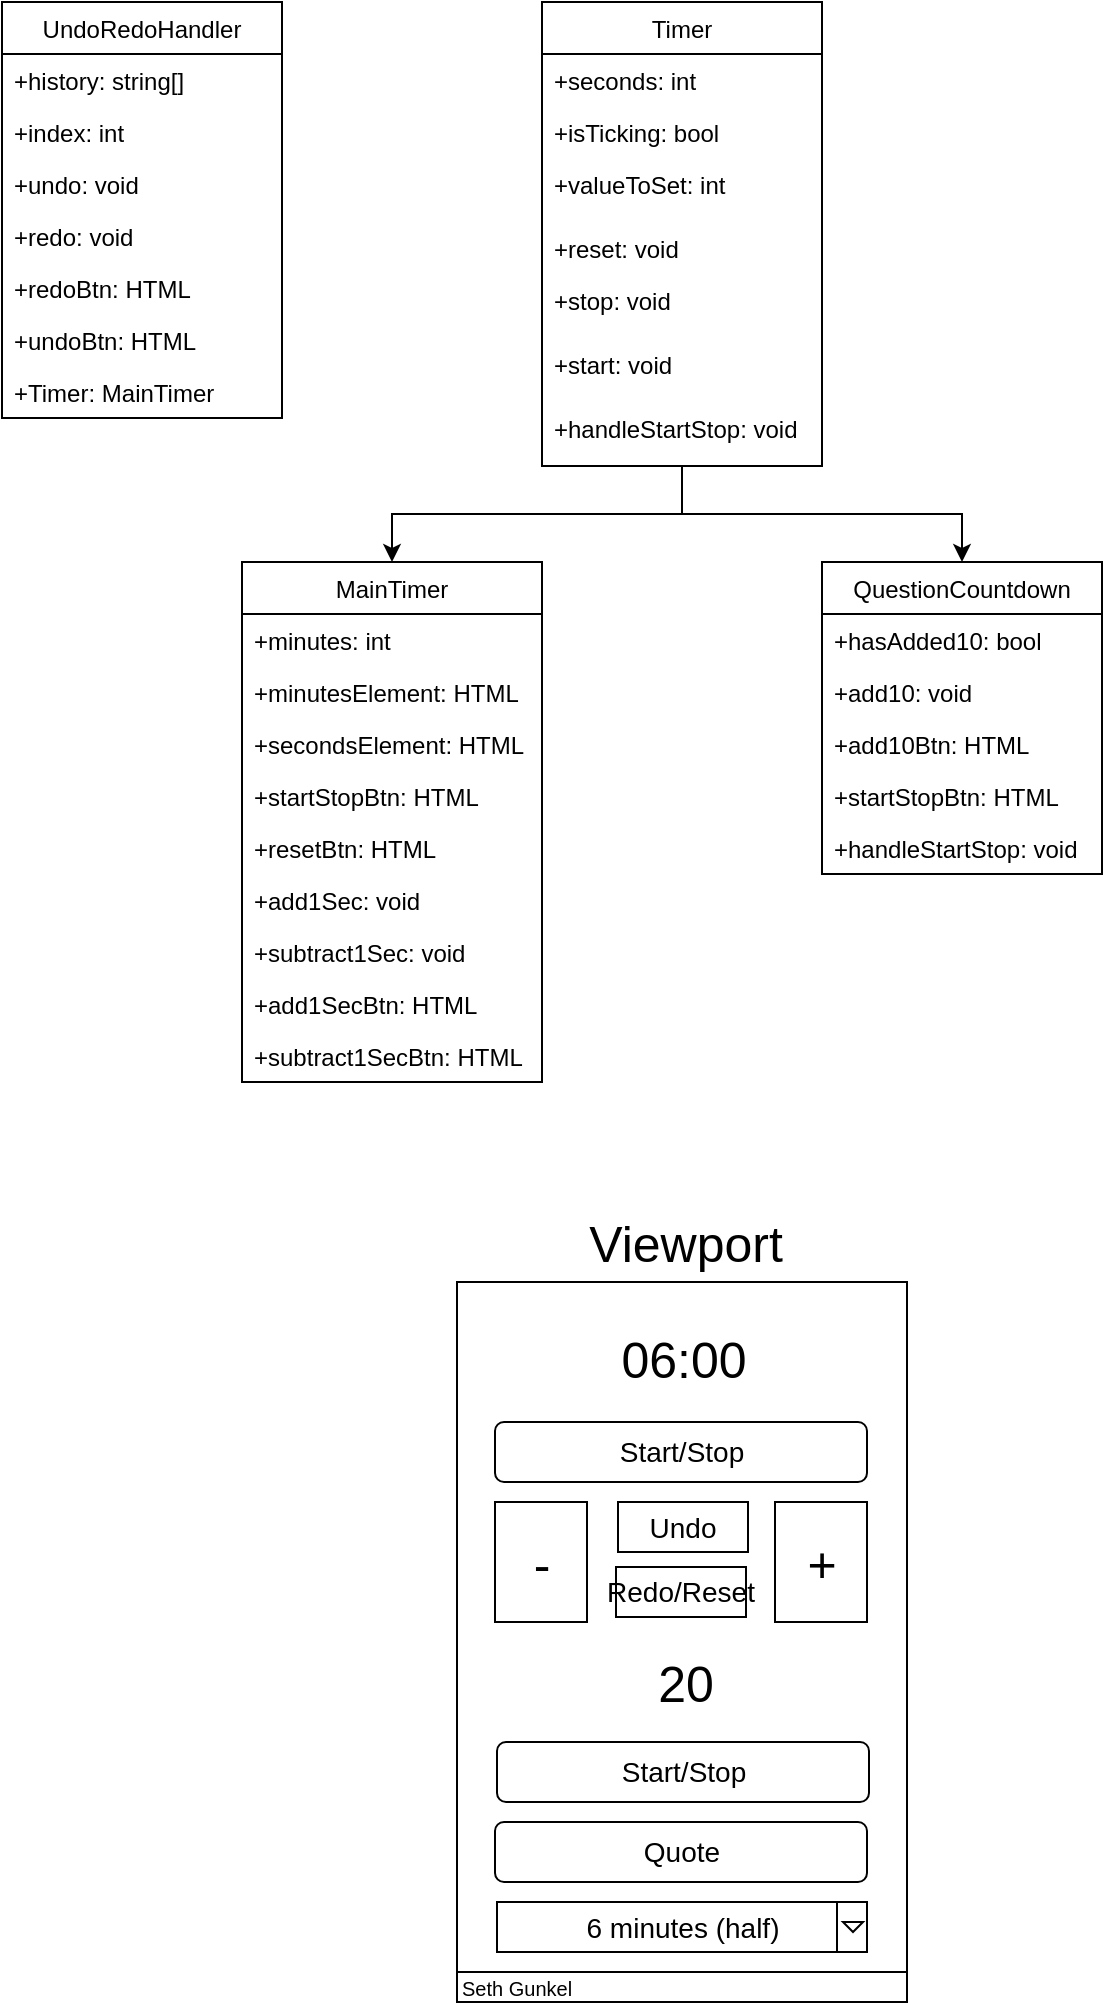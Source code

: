 <mxfile version="13.7.5" type="device"><diagram id="oTHltJJkB_O7iCqhvCki" name="Page-1"><mxGraphModel dx="1102" dy="611" grid="1" gridSize="10" guides="1" tooltips="1" connect="1" arrows="1" fold="1" page="1" pageScale="1" pageWidth="850" pageHeight="1100" math="0" shadow="0"><root><mxCell id="0"/><mxCell id="1" parent="0"/><mxCell id="oW36YgH0ndqAG0R1mQeT-12" style="edgeStyle=orthogonalEdgeStyle;rounded=0;orthogonalLoop=1;jettySize=auto;html=1;entryX=0.5;entryY=0;entryDx=0;entryDy=0;fontColor=#000000;" edge="1" parent="1" source="oW36YgH0ndqAG0R1mQeT-1" target="oW36YgH0ndqAG0R1mQeT-7"><mxGeometry relative="1" as="geometry"/></mxCell><mxCell id="oW36YgH0ndqAG0R1mQeT-26" style="edgeStyle=orthogonalEdgeStyle;rounded=0;orthogonalLoop=1;jettySize=auto;html=1;fontColor=#000000;" edge="1" parent="1" source="oW36YgH0ndqAG0R1mQeT-1" target="oW36YgH0ndqAG0R1mQeT-22"><mxGeometry relative="1" as="geometry"/></mxCell><mxCell id="oW36YgH0ndqAG0R1mQeT-1" value="Timer" style="swimlane;fontStyle=0;childLayout=stackLayout;horizontal=1;startSize=26;fillColor=none;horizontalStack=0;resizeParent=1;resizeParentMax=0;resizeLast=0;collapsible=1;marginBottom=0;" vertex="1" parent="1"><mxGeometry x="390" y="50" width="140" height="232" as="geometry"/></mxCell><mxCell id="oW36YgH0ndqAG0R1mQeT-2" value="+seconds: int" style="text;strokeColor=none;fillColor=none;align=left;verticalAlign=top;spacingLeft=4;spacingRight=4;overflow=hidden;rotatable=0;points=[[0,0.5],[1,0.5]];portConstraint=eastwest;" vertex="1" parent="oW36YgH0ndqAG0R1mQeT-1"><mxGeometry y="26" width="140" height="26" as="geometry"/></mxCell><mxCell id="oW36YgH0ndqAG0R1mQeT-6" value="+isTicking: bool" style="text;strokeColor=none;fillColor=none;align=left;verticalAlign=top;spacingLeft=4;spacingRight=4;overflow=hidden;rotatable=0;points=[[0,0.5],[1,0.5]];portConstraint=eastwest;" vertex="1" parent="oW36YgH0ndqAG0R1mQeT-1"><mxGeometry y="52" width="140" height="26" as="geometry"/></mxCell><mxCell id="oW36YgH0ndqAG0R1mQeT-14" value="+valueToSet: int" style="text;strokeColor=none;fillColor=none;align=left;verticalAlign=top;spacingLeft=4;spacingRight=4;overflow=hidden;rotatable=0;points=[[0,0.5],[1,0.5]];portConstraint=eastwest;" vertex="1" parent="oW36YgH0ndqAG0R1mQeT-1"><mxGeometry y="78" width="140" height="32" as="geometry"/></mxCell><mxCell id="oW36YgH0ndqAG0R1mQeT-3" value="+reset: void" style="text;strokeColor=none;fillColor=none;align=left;verticalAlign=top;spacingLeft=4;spacingRight=4;overflow=hidden;rotatable=0;points=[[0,0.5],[1,0.5]];portConstraint=eastwest;" vertex="1" parent="oW36YgH0ndqAG0R1mQeT-1"><mxGeometry y="110" width="140" height="26" as="geometry"/></mxCell><mxCell id="oW36YgH0ndqAG0R1mQeT-5" value="+stop: void" style="text;strokeColor=none;fillColor=none;align=left;verticalAlign=top;spacingLeft=4;spacingRight=4;overflow=hidden;rotatable=0;points=[[0,0.5],[1,0.5]];portConstraint=eastwest;" vertex="1" parent="oW36YgH0ndqAG0R1mQeT-1"><mxGeometry y="136" width="140" height="32" as="geometry"/></mxCell><mxCell id="oW36YgH0ndqAG0R1mQeT-4" value="+start: void" style="text;strokeColor=none;fillColor=none;align=left;verticalAlign=top;spacingLeft=4;spacingRight=4;overflow=hidden;rotatable=0;points=[[0,0.5],[1,0.5]];portConstraint=eastwest;" vertex="1" parent="oW36YgH0ndqAG0R1mQeT-1"><mxGeometry y="168" width="140" height="32" as="geometry"/></mxCell><mxCell id="oW36YgH0ndqAG0R1mQeT-13" value="+handleStartStop: void" style="text;strokeColor=none;fillColor=none;align=left;verticalAlign=top;spacingLeft=4;spacingRight=4;overflow=hidden;rotatable=0;points=[[0,0.5],[1,0.5]];portConstraint=eastwest;" vertex="1" parent="oW36YgH0ndqAG0R1mQeT-1"><mxGeometry y="200" width="140" height="32" as="geometry"/></mxCell><mxCell id="oW36YgH0ndqAG0R1mQeT-7" value="MainTimer" style="swimlane;fontStyle=0;childLayout=stackLayout;horizontal=1;startSize=26;fillColor=none;horizontalStack=0;resizeParent=1;resizeParentMax=0;resizeLast=0;collapsible=1;marginBottom=0;fontColor=#000000;" vertex="1" parent="1"><mxGeometry x="240" y="330" width="150" height="260" as="geometry"/></mxCell><mxCell id="oW36YgH0ndqAG0R1mQeT-8" value="+minutes: int" style="text;strokeColor=none;fillColor=none;align=left;verticalAlign=top;spacingLeft=4;spacingRight=4;overflow=hidden;rotatable=0;points=[[0,0.5],[1,0.5]];portConstraint=eastwest;" vertex="1" parent="oW36YgH0ndqAG0R1mQeT-7"><mxGeometry y="26" width="150" height="26" as="geometry"/></mxCell><mxCell id="oW36YgH0ndqAG0R1mQeT-9" value="+minutesElement: HTML" style="text;strokeColor=none;fillColor=none;align=left;verticalAlign=top;spacingLeft=4;spacingRight=4;overflow=hidden;rotatable=0;points=[[0,0.5],[1,0.5]];portConstraint=eastwest;" vertex="1" parent="oW36YgH0ndqAG0R1mQeT-7"><mxGeometry y="52" width="150" height="26" as="geometry"/></mxCell><mxCell id="oW36YgH0ndqAG0R1mQeT-10" value="+secondsElement: HTML" style="text;strokeColor=none;fillColor=none;align=left;verticalAlign=top;spacingLeft=4;spacingRight=4;overflow=hidden;rotatable=0;points=[[0,0.5],[1,0.5]];portConstraint=eastwest;" vertex="1" parent="oW36YgH0ndqAG0R1mQeT-7"><mxGeometry y="78" width="150" height="26" as="geometry"/></mxCell><mxCell id="oW36YgH0ndqAG0R1mQeT-15" value="+startStopBtn: HTML" style="text;strokeColor=none;fillColor=none;align=left;verticalAlign=top;spacingLeft=4;spacingRight=4;overflow=hidden;rotatable=0;points=[[0,0.5],[1,0.5]];portConstraint=eastwest;" vertex="1" parent="oW36YgH0ndqAG0R1mQeT-7"><mxGeometry y="104" width="150" height="26" as="geometry"/></mxCell><mxCell id="oW36YgH0ndqAG0R1mQeT-20" value="+resetBtn: HTML" style="text;strokeColor=none;fillColor=none;align=left;verticalAlign=top;spacingLeft=4;spacingRight=4;overflow=hidden;rotatable=0;points=[[0,0.5],[1,0.5]];portConstraint=eastwest;" vertex="1" parent="oW36YgH0ndqAG0R1mQeT-7"><mxGeometry y="130" width="150" height="26" as="geometry"/></mxCell><mxCell id="oW36YgH0ndqAG0R1mQeT-16" value="+add1Sec: void" style="text;strokeColor=none;fillColor=none;align=left;verticalAlign=top;spacingLeft=4;spacingRight=4;overflow=hidden;rotatable=0;points=[[0,0.5],[1,0.5]];portConstraint=eastwest;" vertex="1" parent="oW36YgH0ndqAG0R1mQeT-7"><mxGeometry y="156" width="150" height="26" as="geometry"/></mxCell><mxCell id="oW36YgH0ndqAG0R1mQeT-17" value="+subtract1Sec: void" style="text;strokeColor=none;fillColor=none;align=left;verticalAlign=top;spacingLeft=4;spacingRight=4;overflow=hidden;rotatable=0;points=[[0,0.5],[1,0.5]];portConstraint=eastwest;" vertex="1" parent="oW36YgH0ndqAG0R1mQeT-7"><mxGeometry y="182" width="150" height="26" as="geometry"/></mxCell><mxCell id="oW36YgH0ndqAG0R1mQeT-18" value="+add1SecBtn: HTML" style="text;strokeColor=none;fillColor=none;align=left;verticalAlign=top;spacingLeft=4;spacingRight=4;overflow=hidden;rotatable=0;points=[[0,0.5],[1,0.5]];portConstraint=eastwest;" vertex="1" parent="oW36YgH0ndqAG0R1mQeT-7"><mxGeometry y="208" width="150" height="26" as="geometry"/></mxCell><mxCell id="oW36YgH0ndqAG0R1mQeT-19" value="+subtract1SecBtn: HTML" style="text;strokeColor=none;fillColor=none;align=left;verticalAlign=top;spacingLeft=4;spacingRight=4;overflow=hidden;rotatable=0;points=[[0,0.5],[1,0.5]];portConstraint=eastwest;" vertex="1" parent="oW36YgH0ndqAG0R1mQeT-7"><mxGeometry y="234" width="150" height="26" as="geometry"/></mxCell><mxCell id="oW36YgH0ndqAG0R1mQeT-22" value="QuestionCountdown" style="swimlane;fontStyle=0;childLayout=stackLayout;horizontal=1;startSize=26;fillColor=none;horizontalStack=0;resizeParent=1;resizeParentMax=0;resizeLast=0;collapsible=1;marginBottom=0;fontColor=#000000;" vertex="1" parent="1"><mxGeometry x="530" y="330" width="140" height="156" as="geometry"/></mxCell><mxCell id="oW36YgH0ndqAG0R1mQeT-23" value="+hasAdded10: bool" style="text;strokeColor=none;fillColor=none;align=left;verticalAlign=top;spacingLeft=4;spacingRight=4;overflow=hidden;rotatable=0;points=[[0,0.5],[1,0.5]];portConstraint=eastwest;" vertex="1" parent="oW36YgH0ndqAG0R1mQeT-22"><mxGeometry y="26" width="140" height="26" as="geometry"/></mxCell><mxCell id="oW36YgH0ndqAG0R1mQeT-24" value="+add10: void" style="text;strokeColor=none;fillColor=none;align=left;verticalAlign=top;spacingLeft=4;spacingRight=4;overflow=hidden;rotatable=0;points=[[0,0.5],[1,0.5]];portConstraint=eastwest;" vertex="1" parent="oW36YgH0ndqAG0R1mQeT-22"><mxGeometry y="52" width="140" height="26" as="geometry"/></mxCell><mxCell id="oW36YgH0ndqAG0R1mQeT-25" value="+add10Btn: HTML" style="text;strokeColor=none;fillColor=none;align=left;verticalAlign=top;spacingLeft=4;spacingRight=4;overflow=hidden;rotatable=0;points=[[0,0.5],[1,0.5]];portConstraint=eastwest;" vertex="1" parent="oW36YgH0ndqAG0R1mQeT-22"><mxGeometry y="78" width="140" height="26" as="geometry"/></mxCell><mxCell id="oW36YgH0ndqAG0R1mQeT-27" value="+startStopBtn: HTML" style="text;strokeColor=none;fillColor=none;align=left;verticalAlign=top;spacingLeft=4;spacingRight=4;overflow=hidden;rotatable=0;points=[[0,0.5],[1,0.5]];portConstraint=eastwest;" vertex="1" parent="oW36YgH0ndqAG0R1mQeT-22"><mxGeometry y="104" width="140" height="26" as="geometry"/></mxCell><mxCell id="oW36YgH0ndqAG0R1mQeT-28" value="+handleStartStop: void" style="text;strokeColor=none;fillColor=none;align=left;verticalAlign=top;spacingLeft=4;spacingRight=4;overflow=hidden;rotatable=0;points=[[0,0.5],[1,0.5]];portConstraint=eastwest;" vertex="1" parent="oW36YgH0ndqAG0R1mQeT-22"><mxGeometry y="130" width="140" height="26" as="geometry"/></mxCell><mxCell id="oW36YgH0ndqAG0R1mQeT-29" value="UndoRedoHandler" style="swimlane;fontStyle=0;childLayout=stackLayout;horizontal=1;startSize=26;fillColor=none;horizontalStack=0;resizeParent=1;resizeParentMax=0;resizeLast=0;collapsible=1;marginBottom=0;fontColor=#000000;" vertex="1" parent="1"><mxGeometry x="120" y="50" width="140" height="208" as="geometry"/></mxCell><mxCell id="oW36YgH0ndqAG0R1mQeT-30" value="+history: string[]" style="text;strokeColor=none;fillColor=none;align=left;verticalAlign=top;spacingLeft=4;spacingRight=4;overflow=hidden;rotatable=0;points=[[0,0.5],[1,0.5]];portConstraint=eastwest;" vertex="1" parent="oW36YgH0ndqAG0R1mQeT-29"><mxGeometry y="26" width="140" height="26" as="geometry"/></mxCell><mxCell id="oW36YgH0ndqAG0R1mQeT-31" value="+index: int" style="text;strokeColor=none;fillColor=none;align=left;verticalAlign=top;spacingLeft=4;spacingRight=4;overflow=hidden;rotatable=0;points=[[0,0.5],[1,0.5]];portConstraint=eastwest;" vertex="1" parent="oW36YgH0ndqAG0R1mQeT-29"><mxGeometry y="52" width="140" height="26" as="geometry"/></mxCell><mxCell id="oW36YgH0ndqAG0R1mQeT-32" value="+undo: void" style="text;strokeColor=none;fillColor=none;align=left;verticalAlign=top;spacingLeft=4;spacingRight=4;overflow=hidden;rotatable=0;points=[[0,0.5],[1,0.5]];portConstraint=eastwest;" vertex="1" parent="oW36YgH0ndqAG0R1mQeT-29"><mxGeometry y="78" width="140" height="26" as="geometry"/></mxCell><mxCell id="oW36YgH0ndqAG0R1mQeT-33" value="+redo: void" style="text;strokeColor=none;fillColor=none;align=left;verticalAlign=top;spacingLeft=4;spacingRight=4;overflow=hidden;rotatable=0;points=[[0,0.5],[1,0.5]];portConstraint=eastwest;" vertex="1" parent="oW36YgH0ndqAG0R1mQeT-29"><mxGeometry y="104" width="140" height="26" as="geometry"/></mxCell><mxCell id="oW36YgH0ndqAG0R1mQeT-34" value="+redoBtn: HTML" style="text;strokeColor=none;fillColor=none;align=left;verticalAlign=top;spacingLeft=4;spacingRight=4;overflow=hidden;rotatable=0;points=[[0,0.5],[1,0.5]];portConstraint=eastwest;" vertex="1" parent="oW36YgH0ndqAG0R1mQeT-29"><mxGeometry y="130" width="140" height="26" as="geometry"/></mxCell><mxCell id="oW36YgH0ndqAG0R1mQeT-35" value="+undoBtn: HTML" style="text;strokeColor=none;fillColor=none;align=left;verticalAlign=top;spacingLeft=4;spacingRight=4;overflow=hidden;rotatable=0;points=[[0,0.5],[1,0.5]];portConstraint=eastwest;" vertex="1" parent="oW36YgH0ndqAG0R1mQeT-29"><mxGeometry y="156" width="140" height="26" as="geometry"/></mxCell><mxCell id="oW36YgH0ndqAG0R1mQeT-36" value="+Timer: MainTimer" style="text;strokeColor=none;fillColor=none;align=left;verticalAlign=top;spacingLeft=4;spacingRight=4;overflow=hidden;rotatable=0;points=[[0,0.5],[1,0.5]];portConstraint=eastwest;" vertex="1" parent="oW36YgH0ndqAG0R1mQeT-29"><mxGeometry y="182" width="140" height="26" as="geometry"/></mxCell><mxCell id="oW36YgH0ndqAG0R1mQeT-37" value="" style="rounded=0;whiteSpace=wrap;html=1;fontColor=#000000;" vertex="1" parent="1"><mxGeometry x="347.5" y="690" width="225" height="360" as="geometry"/></mxCell><mxCell id="oW36YgH0ndqAG0R1mQeT-38" value="06:00" style="text;html=1;strokeColor=none;fillColor=none;align=center;verticalAlign=middle;whiteSpace=wrap;rounded=0;fontColor=#000000;fontSize=25;" vertex="1" parent="1"><mxGeometry x="440.5" y="718" width="40" height="20" as="geometry"/></mxCell><mxCell id="oW36YgH0ndqAG0R1mQeT-39" value="Start/Stop" style="rounded=1;whiteSpace=wrap;html=1;fontSize=14;fontColor=#000000;" vertex="1" parent="1"><mxGeometry x="366.5" y="760" width="186" height="30" as="geometry"/></mxCell><mxCell id="oW36YgH0ndqAG0R1mQeT-40" value="Undo" style="rounded=0;whiteSpace=wrap;html=1;fontSize=14;fontColor=#000000;" vertex="1" parent="1"><mxGeometry x="428" y="800" width="65" height="25" as="geometry"/></mxCell><mxCell id="oW36YgH0ndqAG0R1mQeT-41" value="Redo/Reset" style="rounded=0;whiteSpace=wrap;html=1;fontSize=14;fontColor=#000000;" vertex="1" parent="1"><mxGeometry x="427" y="832.5" width="65" height="25" as="geometry"/></mxCell><mxCell id="oW36YgH0ndqAG0R1mQeT-42" value="-" style="rounded=0;whiteSpace=wrap;html=1;fontSize=25;fontColor=#000000;" vertex="1" parent="1"><mxGeometry x="366.5" y="800" width="46" height="60" as="geometry"/></mxCell><mxCell id="oW36YgH0ndqAG0R1mQeT-43" value="+" style="rounded=0;whiteSpace=wrap;html=1;fontSize=25;fontColor=#000000;" vertex="1" parent="1"><mxGeometry x="506.5" y="800" width="46" height="60" as="geometry"/></mxCell><mxCell id="oW36YgH0ndqAG0R1mQeT-44" value="20" style="text;html=1;strokeColor=none;fillColor=none;align=center;verticalAlign=middle;whiteSpace=wrap;rounded=0;fontColor=#000000;fontSize=25;" vertex="1" parent="1"><mxGeometry x="441.5" y="880" width="40" height="20" as="geometry"/></mxCell><mxCell id="oW36YgH0ndqAG0R1mQeT-45" value="Start/Stop" style="rounded=1;whiteSpace=wrap;html=1;fontSize=14;fontColor=#000000;" vertex="1" parent="1"><mxGeometry x="367.5" y="920" width="186" height="30" as="geometry"/></mxCell><mxCell id="oW36YgH0ndqAG0R1mQeT-46" value="Quote" style="rounded=1;whiteSpace=wrap;html=1;fontSize=14;fontColor=#000000;" vertex="1" parent="1"><mxGeometry x="366.5" y="960" width="186" height="30" as="geometry"/></mxCell><mxCell id="oW36YgH0ndqAG0R1mQeT-47" value="6 minutes (half)" style="rounded=0;whiteSpace=wrap;html=1;fontSize=14;fontColor=#000000;" vertex="1" parent="1"><mxGeometry x="367.5" y="1000" width="185" height="25" as="geometry"/></mxCell><mxCell id="oW36YgH0ndqAG0R1mQeT-49" value="" style="rounded=0;whiteSpace=wrap;html=1;fontSize=25;fontColor=#000000;" vertex="1" parent="1"><mxGeometry x="537.5" y="1000" width="15" height="25" as="geometry"/></mxCell><mxCell id="oW36YgH0ndqAG0R1mQeT-50" value="" style="triangle;whiteSpace=wrap;html=1;fontSize=25;fontColor=#000000;direction=south;" vertex="1" parent="1"><mxGeometry x="540.5" y="1010" width="10" height="5" as="geometry"/></mxCell><mxCell id="oW36YgH0ndqAG0R1mQeT-52" value="Seth Gunkel" style="rounded=0;whiteSpace=wrap;html=1;fontSize=10;fontColor=#000000;labelPosition=center;verticalLabelPosition=middle;align=left;verticalAlign=middle;" vertex="1" parent="1"><mxGeometry x="347.5" y="1035" width="225" height="15" as="geometry"/></mxCell><mxCell id="oW36YgH0ndqAG0R1mQeT-53" value="&lt;div&gt;Viewport&lt;/div&gt;" style="text;html=1;strokeColor=none;fillColor=none;align=center;verticalAlign=middle;whiteSpace=wrap;rounded=0;fontSize=25;fontColor=#000000;" vertex="1" parent="1"><mxGeometry x="441.5" y="660" width="40" height="20" as="geometry"/></mxCell></root></mxGraphModel></diagram></mxfile>